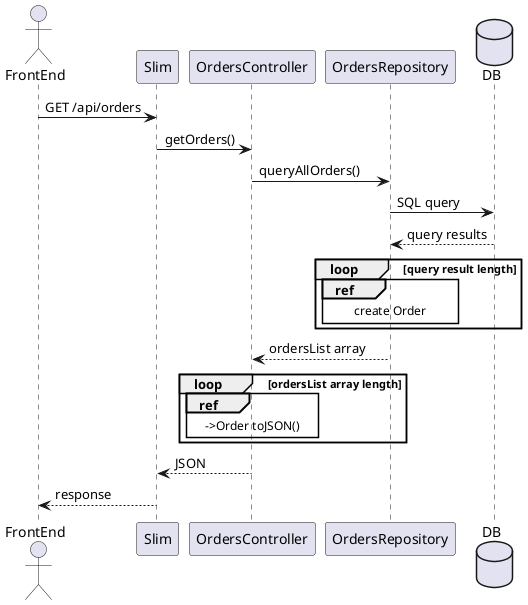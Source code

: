 http://www.plantuml.com/plantuml/uml/RLBBJiD03BpxAto4GzHx3bLv52HKKK7u0PEOij8sktWTfFmzpgEAkkGKxNWy7irabvH4kxC7gZK8FabeTTys40rsjOlKAbRUdQ-0epGiwS6e4hndMHc-Smp9cMGF3IbzKc9yl0Uu7C1YE-fYYS_x3znGT9imRi88spY_KkA9TG9lRY6VBXlBQHF_wLZwE--NlOnZUsRCcDNROMA3FOiLjLaCXLFdDG7u4E8LXfxRatw3y1U6NvR_MTJ2f3pXm1Q3KOSlhFXQYS1iJY4TN58a4Ufd6pcyOYNhhDYE46fugOwlbank9ujtAMpWpoqPU6cq74A8eKqCEvEmV-eF

@startuml
actor FrontEnd
participant Slim
participant OrdersController
participant OrdersRepository
database DB

FrontEnd -> Slim : GET /api/orders
Slim -> OrdersController: getOrders()
OrdersController -> OrdersRepository : queryAllOrders()
OrdersRepository -> DB : SQL query
DB --> OrdersRepository: query results

loop query result length
ref over OrdersRepository
create Order
end ref
end

OrdersRepository --> OrdersController : ordersList array

loop ordersList array length
ref over OrdersController
->Order toJSON()
end ref
end

OrdersController --> Slim : JSON
Slim --> FrontEnd: response
@enduml